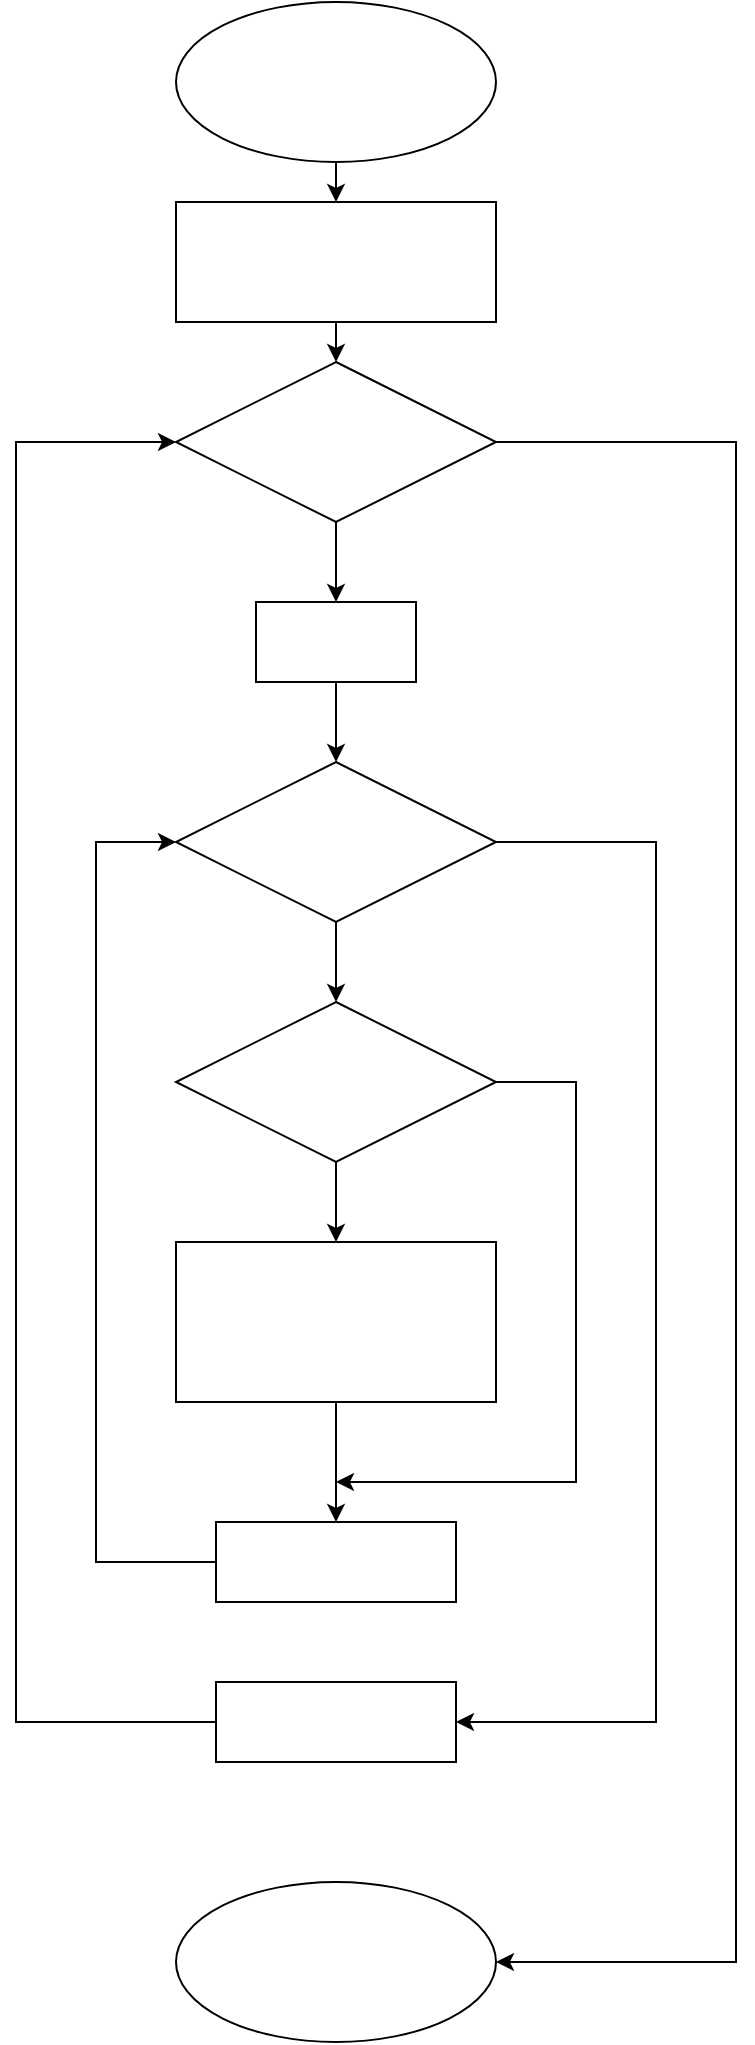 <mxfile version="13.8.8" type="github">
  <diagram id="IOU4q9ft-N0S4Qp-M22D" name="Page-1">
    <mxGraphModel dx="782" dy="469" grid="1" gridSize="10" guides="1" tooltips="1" connect="1" arrows="1" fold="1" page="1" pageScale="1" pageWidth="827" pageHeight="1169" math="0" shadow="0">
      <root>
        <mxCell id="0" />
        <mxCell id="1" parent="0" />
        <mxCell id="t1KCrAGxWrfhXsqljL9k-12" style="edgeStyle=orthogonalEdgeStyle;rounded=0;orthogonalLoop=1;jettySize=auto;html=1;exitX=0.5;exitY=1;exitDx=0;exitDy=0;entryX=0.5;entryY=0;entryDx=0;entryDy=0;" edge="1" parent="1" source="t1KCrAGxWrfhXsqljL9k-1" target="t1KCrAGxWrfhXsqljL9k-2">
          <mxGeometry relative="1" as="geometry" />
        </mxCell>
        <mxCell id="t1KCrAGxWrfhXsqljL9k-1" value="" style="ellipse;whiteSpace=wrap;html=1;" vertex="1" parent="1">
          <mxGeometry x="280" y="40" width="160" height="80" as="geometry" />
        </mxCell>
        <mxCell id="t1KCrAGxWrfhXsqljL9k-13" style="edgeStyle=orthogonalEdgeStyle;rounded=0;orthogonalLoop=1;jettySize=auto;html=1;exitX=0.5;exitY=1;exitDx=0;exitDy=0;entryX=0.5;entryY=0;entryDx=0;entryDy=0;" edge="1" parent="1" source="t1KCrAGxWrfhXsqljL9k-2" target="t1KCrAGxWrfhXsqljL9k-3">
          <mxGeometry relative="1" as="geometry" />
        </mxCell>
        <mxCell id="t1KCrAGxWrfhXsqljL9k-2" value="" style="rounded=0;whiteSpace=wrap;html=1;" vertex="1" parent="1">
          <mxGeometry x="280" y="140" width="160" height="60" as="geometry" />
        </mxCell>
        <mxCell id="t1KCrAGxWrfhXsqljL9k-14" style="edgeStyle=orthogonalEdgeStyle;rounded=0;orthogonalLoop=1;jettySize=auto;html=1;exitX=0.5;exitY=1;exitDx=0;exitDy=0;entryX=0.5;entryY=0;entryDx=0;entryDy=0;" edge="1" parent="1" source="t1KCrAGxWrfhXsqljL9k-3" target="t1KCrAGxWrfhXsqljL9k-4">
          <mxGeometry relative="1" as="geometry" />
        </mxCell>
        <mxCell id="t1KCrAGxWrfhXsqljL9k-24" style="edgeStyle=orthogonalEdgeStyle;rounded=0;orthogonalLoop=1;jettySize=auto;html=1;exitX=1;exitY=0.5;exitDx=0;exitDy=0;entryX=1;entryY=0.5;entryDx=0;entryDy=0;" edge="1" parent="1" source="t1KCrAGxWrfhXsqljL9k-3" target="t1KCrAGxWrfhXsqljL9k-11">
          <mxGeometry relative="1" as="geometry">
            <Array as="points">
              <mxPoint x="560" y="260" />
              <mxPoint x="560" y="1020" />
            </Array>
          </mxGeometry>
        </mxCell>
        <mxCell id="t1KCrAGxWrfhXsqljL9k-3" value="" style="rhombus;whiteSpace=wrap;html=1;" vertex="1" parent="1">
          <mxGeometry x="280" y="220" width="160" height="80" as="geometry" />
        </mxCell>
        <mxCell id="t1KCrAGxWrfhXsqljL9k-15" style="edgeStyle=orthogonalEdgeStyle;rounded=0;orthogonalLoop=1;jettySize=auto;html=1;exitX=0.5;exitY=1;exitDx=0;exitDy=0;entryX=0.5;entryY=0;entryDx=0;entryDy=0;" edge="1" parent="1" source="t1KCrAGxWrfhXsqljL9k-4" target="t1KCrAGxWrfhXsqljL9k-5">
          <mxGeometry relative="1" as="geometry" />
        </mxCell>
        <mxCell id="t1KCrAGxWrfhXsqljL9k-4" value="" style="rounded=0;whiteSpace=wrap;html=1;" vertex="1" parent="1">
          <mxGeometry x="320" y="340" width="80" height="40" as="geometry" />
        </mxCell>
        <mxCell id="t1KCrAGxWrfhXsqljL9k-16" style="edgeStyle=orthogonalEdgeStyle;rounded=0;orthogonalLoop=1;jettySize=auto;html=1;exitX=0.5;exitY=1;exitDx=0;exitDy=0;entryX=0.5;entryY=0;entryDx=0;entryDy=0;" edge="1" parent="1" source="t1KCrAGxWrfhXsqljL9k-5" target="t1KCrAGxWrfhXsqljL9k-7">
          <mxGeometry relative="1" as="geometry" />
        </mxCell>
        <mxCell id="t1KCrAGxWrfhXsqljL9k-23" style="edgeStyle=orthogonalEdgeStyle;rounded=0;orthogonalLoop=1;jettySize=auto;html=1;exitX=1;exitY=0.5;exitDx=0;exitDy=0;entryX=1;entryY=0.5;entryDx=0;entryDy=0;" edge="1" parent="1" source="t1KCrAGxWrfhXsqljL9k-5" target="t1KCrAGxWrfhXsqljL9k-10">
          <mxGeometry relative="1" as="geometry">
            <Array as="points">
              <mxPoint x="520" y="460" />
              <mxPoint x="520" y="900" />
            </Array>
          </mxGeometry>
        </mxCell>
        <mxCell id="t1KCrAGxWrfhXsqljL9k-5" value="" style="rhombus;whiteSpace=wrap;html=1;" vertex="1" parent="1">
          <mxGeometry x="280" y="420" width="160" height="80" as="geometry" />
        </mxCell>
        <mxCell id="t1KCrAGxWrfhXsqljL9k-17" style="edgeStyle=orthogonalEdgeStyle;rounded=0;orthogonalLoop=1;jettySize=auto;html=1;exitX=0.5;exitY=1;exitDx=0;exitDy=0;entryX=0.5;entryY=0;entryDx=0;entryDy=0;" edge="1" parent="1" source="t1KCrAGxWrfhXsqljL9k-7" target="t1KCrAGxWrfhXsqljL9k-8">
          <mxGeometry relative="1" as="geometry" />
        </mxCell>
        <mxCell id="t1KCrAGxWrfhXsqljL9k-22" style="edgeStyle=orthogonalEdgeStyle;rounded=0;orthogonalLoop=1;jettySize=auto;html=1;exitX=1;exitY=0.5;exitDx=0;exitDy=0;" edge="1" parent="1" source="t1KCrAGxWrfhXsqljL9k-7">
          <mxGeometry relative="1" as="geometry">
            <mxPoint x="360" y="780" as="targetPoint" />
            <Array as="points">
              <mxPoint x="480" y="580" />
              <mxPoint x="480" y="780" />
            </Array>
          </mxGeometry>
        </mxCell>
        <mxCell id="t1KCrAGxWrfhXsqljL9k-7" value="" style="rhombus;whiteSpace=wrap;html=1;" vertex="1" parent="1">
          <mxGeometry x="280" y="540" width="160" height="80" as="geometry" />
        </mxCell>
        <mxCell id="t1KCrAGxWrfhXsqljL9k-18" style="edgeStyle=orthogonalEdgeStyle;rounded=0;orthogonalLoop=1;jettySize=auto;html=1;exitX=0.5;exitY=1;exitDx=0;exitDy=0;entryX=0.5;entryY=0;entryDx=0;entryDy=0;" edge="1" parent="1" source="t1KCrAGxWrfhXsqljL9k-8" target="t1KCrAGxWrfhXsqljL9k-9">
          <mxGeometry relative="1" as="geometry" />
        </mxCell>
        <mxCell id="t1KCrAGxWrfhXsqljL9k-8" value="" style="rounded=0;whiteSpace=wrap;html=1;" vertex="1" parent="1">
          <mxGeometry x="280" y="660" width="160" height="80" as="geometry" />
        </mxCell>
        <mxCell id="t1KCrAGxWrfhXsqljL9k-9" value="" style="rounded=0;whiteSpace=wrap;html=1;" vertex="1" parent="1">
          <mxGeometry x="300" y="800" width="120" height="40" as="geometry" />
        </mxCell>
        <mxCell id="t1KCrAGxWrfhXsqljL9k-19" style="edgeStyle=orthogonalEdgeStyle;rounded=0;orthogonalLoop=1;jettySize=auto;html=1;exitX=0;exitY=0.5;exitDx=0;exitDy=0;entryX=0;entryY=0.5;entryDx=0;entryDy=0;" edge="1" parent="1" source="t1KCrAGxWrfhXsqljL9k-9" target="t1KCrAGxWrfhXsqljL9k-5">
          <mxGeometry relative="1" as="geometry">
            <Array as="points">
              <mxPoint x="240" y="820" />
              <mxPoint x="240" y="460" />
            </Array>
          </mxGeometry>
        </mxCell>
        <mxCell id="t1KCrAGxWrfhXsqljL9k-20" style="edgeStyle=orthogonalEdgeStyle;rounded=0;orthogonalLoop=1;jettySize=auto;html=1;exitX=0;exitY=0.5;exitDx=0;exitDy=0;entryX=0;entryY=0.5;entryDx=0;entryDy=0;" edge="1" parent="1" source="t1KCrAGxWrfhXsqljL9k-10" target="t1KCrAGxWrfhXsqljL9k-3">
          <mxGeometry relative="1" as="geometry">
            <Array as="points">
              <mxPoint x="200" y="900" />
              <mxPoint x="200" y="260" />
            </Array>
          </mxGeometry>
        </mxCell>
        <mxCell id="t1KCrAGxWrfhXsqljL9k-10" value="" style="rounded=0;whiteSpace=wrap;html=1;" vertex="1" parent="1">
          <mxGeometry x="300" y="880" width="120" height="40" as="geometry" />
        </mxCell>
        <mxCell id="t1KCrAGxWrfhXsqljL9k-11" value="" style="ellipse;whiteSpace=wrap;html=1;" vertex="1" parent="1">
          <mxGeometry x="280" y="980" width="160" height="80" as="geometry" />
        </mxCell>
      </root>
    </mxGraphModel>
  </diagram>
</mxfile>
